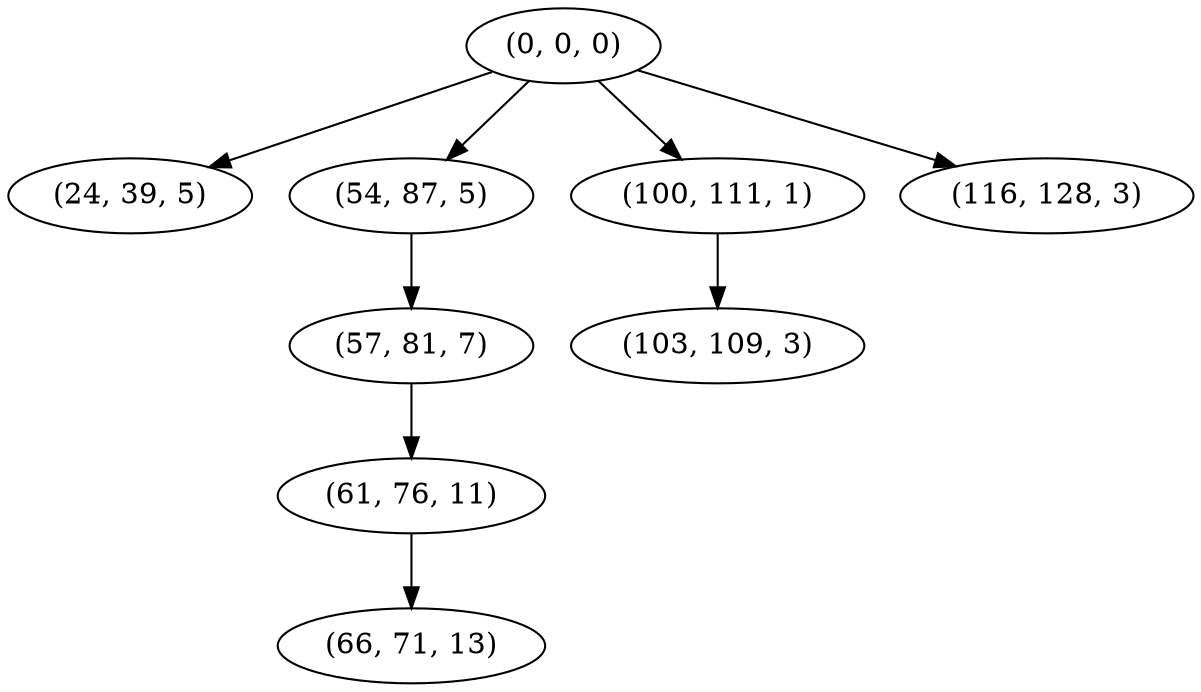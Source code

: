 digraph tree {
    "(0, 0, 0)";
    "(24, 39, 5)";
    "(54, 87, 5)";
    "(57, 81, 7)";
    "(61, 76, 11)";
    "(66, 71, 13)";
    "(100, 111, 1)";
    "(103, 109, 3)";
    "(116, 128, 3)";
    "(0, 0, 0)" -> "(24, 39, 5)";
    "(0, 0, 0)" -> "(54, 87, 5)";
    "(0, 0, 0)" -> "(100, 111, 1)";
    "(0, 0, 0)" -> "(116, 128, 3)";
    "(54, 87, 5)" -> "(57, 81, 7)";
    "(57, 81, 7)" -> "(61, 76, 11)";
    "(61, 76, 11)" -> "(66, 71, 13)";
    "(100, 111, 1)" -> "(103, 109, 3)";
}

